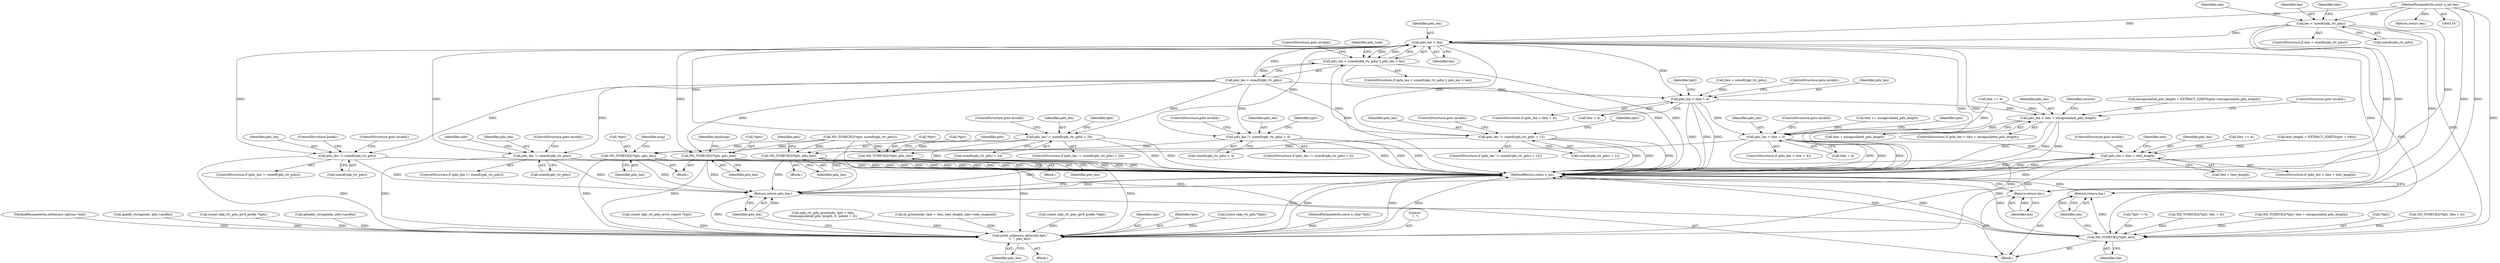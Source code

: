 digraph "0_tcpdump_83c64fce3a5226b080e535f5131a8a318f30e79b@API" {
"1000149" [label="(Call,len < sizeof(rpki_rtr_pdu))"];
"1000119" [label="(MethodParameterIn,const u_int len)"];
"1000211" [label="(Call,pdu_len > len)"];
"1000206" [label="(Call,pdu_len < sizeof(rpki_rtr_pdu) || pdu_len > len)"];
"1000222" [label="(Call,pdu_len != sizeof(rpki_rtr_pdu) + 4)"];
"1000229" [label="(Call,ND_TCHECK2(*tptr, pdu_len))"];
"1000583" [label="(Call,print_unknown_data(ndo,tptr,\"\n\t  \", pdu_len))"];
"1000588" [label="(Return,return pdu_len;)"];
"1000263" [label="(Call,pdu_len != sizeof(rpki_rtr_pdu))"];
"1000271" [label="(Call,pdu_len != sizeof(rpki_rtr_pdu))"];
"1000297" [label="(Call,pdu_len != sizeof(rpki_rtr_pdu) + 12)"];
"1000304" [label="(Call,ND_TCHECK2(*tptr, pdu_len))"];
"1000350" [label="(Call,pdu_len != sizeof(rpki_rtr_pdu) + 24)"];
"1000357" [label="(Call,ND_TCHECK2(*tptr, pdu_len))"];
"1000411" [label="(Call,pdu_len < tlen + 4)"];
"1000469" [label="(Call,pdu_len < tlen + encapsulated_pdu_length)"];
"1000510" [label="(Call,pdu_len < tlen + 4)"];
"1000535" [label="(Call,pdu_len < tlen + text_length)"];
"1000563" [label="(Call,ND_TCHECK2(*tptr, pdu_len))"];
"1000597" [label="(Call,ND_TCHECK2(*tptr, len))"];
"1000601" [label="(Return,return len;)"];
"1000610" [label="(Return,return len;)"];
"1000205" [label="(ControlStructure,if (pdu_len < sizeof(rpki_rtr_pdu) || pdu_len > len))"];
"1000600" [label="(Identifier,len)"];
"1000148" [label="(ControlStructure,if (len < sizeof(rpki_rtr_pdu)))"];
"1000217" [label="(Block,)"];
"1000351" [label="(Identifier,pdu_len)"];
"1000294" [label="(Block,)"];
"1000413" [label="(Call,tlen + 4)"];
"1000307" [label="(Identifier,pdu_len)"];
"1000543" [label="(Identifier,ndo)"];
"1000509" [label="(ControlStructure,if (pdu_len < tlen + 4))"];
"1000584" [label="(Identifier,ndo)"];
"1000357" [label="(Call,ND_TCHECK2(*tptr, pdu_len))"];
"1000377" [label="(Call,ip6addr_string(ndo, pdu->prefix))"];
"1000161" [label="(Call,ND_TCHECK2(*tptr, sizeof(rpki_rtr_pdu)))"];
"1000536" [label="(Identifier,pdu_len)"];
"1000535" [label="(Call,pdu_len < tlen + text_length)"];
"1000602" [label="(Identifier,len)"];
"1000410" [label="(ControlStructure,if (pdu_len < tlen + 4))"];
"1000131" [label="(Call,*tptr != 0)"];
"1000305" [label="(Call,*tptr)"];
"1000272" [label="(Identifier,pdu_len)"];
"1000425" [label="(Call,(const rpki_rtr_pdu_error_report *)tptr)"];
"1000568" [label="(Identifier,hexdump)"];
"1000363" [label="(Call,(const rpki_rtr_pdu_ipv6_prefix *)tptr)"];
"1000207" [label="(Call,pdu_len < sizeof(rpki_rtr_pdu))"];
"1000273" [label="(Call,sizeof(rpki_rtr_pdu))"];
"1000350" [label="(Call,pdu_len != sizeof(rpki_rtr_pdu) + 24)"];
"1000512" [label="(Call,tlen + 4)"];
"1000589" [label="(Identifier,pdu_len)"];
"1000496" [label="(Call,rpki_rtr_pdu_print(ndo, tptr + tlen,\n\t\t\tencapsulated_pdu_length, 0, indent + 2))"];
"1000296" [label="(ControlStructure,if (pdu_len != sizeof(rpki_rtr_pdu) + 12))"];
"1000211" [label="(Call,pdu_len > len)"];
"1000551" [label="(Call,fn_printn(ndo, tptr + tlen, text_length, ndo->ndo_snapend))"];
"1000612" [label="(MethodReturn,static u_int)"];
"1000477" [label="(Identifier,recurse)"];
"1000510" [label="(Call,pdu_len < tlen + 4)"];
"1000299" [label="(Call,sizeof(rpki_rtr_pdu) + 12)"];
"1000267" [label="(ControlStructure,goto invalid;)"];
"1000358" [label="(Call,*tptr)"];
"1000566" [label="(Identifier,pdu_len)"];
"1000150" [label="(Identifier,len)"];
"1000352" [label="(Call,sizeof(rpki_rtr_pdu) + 24)"];
"1000232" [label="(Identifier,pdu_len)"];
"1000222" [label="(Call,pdu_len != sizeof(rpki_rtr_pdu) + 4)"];
"1000221" [label="(ControlStructure,if (pdu_len != sizeof(rpki_rtr_pdu) + 4))"];
"1000597" [label="(Call,ND_TCHECK2(*tptr, len))"];
"1000146" [label="(Return,return len;)"];
"1000359" [label="(Identifier,tptr)"];
"1000585" [label="(Identifier,tptr)"];
"1000474" [label="(ControlStructure,goto invalid;)"];
"1000601" [label="(Return,return len;)"];
"1000417" [label="(Call,ND_TCHECK2(*tptr, tlen + 4))"];
"1000168" [label="(Call,(const rpki_rtr_pdu *)tptr)"];
"1000268" [label="(ControlStructure,break;)"];
"1000479" [label="(Call,ND_TCHECK2(*tptr, tlen + encapsulated_pdu_length))"];
"1000306" [label="(Identifier,tptr)"];
"1000234" [label="(Identifier,msg)"];
"1000416" [label="(ControlStructure,goto invalid;)"];
"1000119" [label="(MethodParameterIn,const u_int len)"];
"1000362" [label="(Identifier,pdu)"];
"1000610" [label="(Return,return len;)"];
"1000122" [label="(Block,)"];
"1000515" [label="(ControlStructure,goto invalid;)"];
"1000506" [label="(Call,tlen += encapsulated_pdu_length)"];
"1000298" [label="(Identifier,pdu_len)"];
"1000518" [label="(Identifier,tptr)"];
"1000206" [label="(Call,pdu_len < sizeof(rpki_rtr_pdu) || pdu_len > len)"];
"1000583" [label="(Call,print_unknown_data(ndo,tptr,\"\n\t  \", pdu_len))"];
"1000471" [label="(Call,tlen + encapsulated_pdu_length)"];
"1000265" [label="(Call,sizeof(rpki_rtr_pdu))"];
"1000411" [label="(Call,pdu_len < tlen + 4)"];
"1000563" [label="(Call,ND_TCHECK2(*tptr, pdu_len))"];
"1000262" [label="(ControlStructure,if (pdu_len != sizeof(rpki_rtr_pdu)))"];
"1000470" [label="(Identifier,pdu_len)"];
"1000356" [label="(ControlStructure,goto invalid;)"];
"1000118" [label="(MethodParameterIn,const u_char *tptr)"];
"1000412" [label="(Identifier,pdu_len)"];
"1000231" [label="(Identifier,tptr)"];
"1000564" [label="(Call,*tptr)"];
"1000586" [label="(Literal,\"\n\t  \")"];
"1000230" [label="(Call,*tptr)"];
"1000347" [label="(Block,)"];
"1000349" [label="(ControlStructure,if (pdu_len != sizeof(rpki_rtr_pdu) + 24))"];
"1000468" [label="(ControlStructure,if (pdu_len < tlen + encapsulated_pdu_length))"];
"1000469" [label="(Call,pdu_len < tlen + encapsulated_pdu_length)"];
"1000297" [label="(Call,pdu_len != sizeof(rpki_rtr_pdu) + 12)"];
"1000214" [label="(ControlStructure,goto invalid;)"];
"1000434" [label="(Call,tlen += 4)"];
"1000598" [label="(Call,*tptr)"];
"1000228" [label="(ControlStructure,goto invalid;)"];
"1000587" [label="(Identifier,pdu_len)"];
"1000309" [label="(Identifier,pdu)"];
"1000528" [label="(Call,tlen += 4)"];
"1000516" [label="(Call,ND_TCHECK2(*tptr, tlen + 4))"];
"1000117" [label="(MethodParameterIn,netdissect_options *ndo)"];
"1000163" [label="(Identifier,tptr)"];
"1000149" [label="(Call,len < sizeof(rpki_rtr_pdu))"];
"1000229" [label="(Call,ND_TCHECK2(*tptr, pdu_len))"];
"1000275" [label="(ControlStructure,goto invalid;)"];
"1000278" [label="(Identifier,ndo)"];
"1000216" [label="(Identifier,pdu_type)"];
"1000271" [label="(Call,pdu_len != sizeof(rpki_rtr_pdu))"];
"1000224" [label="(Call,sizeof(rpki_rtr_pdu) + 4)"];
"1000588" [label="(Return,return pdu_len;)"];
"1000360" [label="(Identifier,pdu_len)"];
"1000522" [label="(Call,text_length = EXTRACT_32BITS(tptr + tlen))"];
"1000270" [label="(ControlStructure,if (pdu_len != sizeof(rpki_rtr_pdu)))"];
"1000419" [label="(Identifier,tptr)"];
"1000406" [label="(Call,tlen = sizeof(rpki_rtr_pdu))"];
"1000537" [label="(Call,tlen + text_length)"];
"1000213" [label="(Identifier,len)"];
"1000324" [label="(Call,ipaddr_string(ndo, pdu->prefix))"];
"1000151" [label="(Call,sizeof(rpki_rtr_pdu))"];
"1000534" [label="(ControlStructure,if (pdu_len < tlen + text_length))"];
"1000264" [label="(Identifier,pdu_len)"];
"1000428" [label="(Call,encapsulated_pdu_length = EXTRACT_32BITS(pdu->encapsulated_pdu_length))"];
"1000212" [label="(Identifier,pdu_len)"];
"1000540" [label="(ControlStructure,goto invalid;)"];
"1000310" [label="(Call,(const rpki_rtr_pdu_ipv4_prefix *)tptr)"];
"1000156" [label="(Identifier,ndo)"];
"1000303" [label="(ControlStructure,goto invalid;)"];
"1000304" [label="(Call,ND_TCHECK2(*tptr, pdu_len))"];
"1000263" [label="(Call,pdu_len != sizeof(rpki_rtr_pdu))"];
"1000223" [label="(Identifier,pdu_len)"];
"1000511" [label="(Identifier,pdu_len)"];
"1000611" [label="(Identifier,len)"];
"1000582" [label="(Block,)"];
"1000149" -> "1000148"  [label="AST: "];
"1000149" -> "1000151"  [label="CFG: "];
"1000150" -> "1000149"  [label="AST: "];
"1000151" -> "1000149"  [label="AST: "];
"1000156" -> "1000149"  [label="CFG: "];
"1000163" -> "1000149"  [label="CFG: "];
"1000149" -> "1000612"  [label="DDG: "];
"1000149" -> "1000612"  [label="DDG: "];
"1000119" -> "1000149"  [label="DDG: "];
"1000149" -> "1000211"  [label="DDG: "];
"1000149" -> "1000597"  [label="DDG: "];
"1000149" -> "1000610"  [label="DDG: "];
"1000119" -> "1000116"  [label="AST: "];
"1000119" -> "1000612"  [label="DDG: "];
"1000119" -> "1000146"  [label="DDG: "];
"1000119" -> "1000211"  [label="DDG: "];
"1000119" -> "1000597"  [label="DDG: "];
"1000119" -> "1000601"  [label="DDG: "];
"1000119" -> "1000610"  [label="DDG: "];
"1000211" -> "1000206"  [label="AST: "];
"1000211" -> "1000213"  [label="CFG: "];
"1000212" -> "1000211"  [label="AST: "];
"1000213" -> "1000211"  [label="AST: "];
"1000206" -> "1000211"  [label="CFG: "];
"1000211" -> "1000612"  [label="DDG: "];
"1000211" -> "1000612"  [label="DDG: "];
"1000211" -> "1000206"  [label="DDG: "];
"1000211" -> "1000206"  [label="DDG: "];
"1000207" -> "1000211"  [label="DDG: "];
"1000211" -> "1000222"  [label="DDG: "];
"1000211" -> "1000263"  [label="DDG: "];
"1000211" -> "1000271"  [label="DDG: "];
"1000211" -> "1000297"  [label="DDG: "];
"1000211" -> "1000350"  [label="DDG: "];
"1000211" -> "1000411"  [label="DDG: "];
"1000211" -> "1000563"  [label="DDG: "];
"1000211" -> "1000597"  [label="DDG: "];
"1000211" -> "1000610"  [label="DDG: "];
"1000206" -> "1000205"  [label="AST: "];
"1000206" -> "1000207"  [label="CFG: "];
"1000207" -> "1000206"  [label="AST: "];
"1000214" -> "1000206"  [label="CFG: "];
"1000216" -> "1000206"  [label="CFG: "];
"1000206" -> "1000612"  [label="DDG: "];
"1000206" -> "1000612"  [label="DDG: "];
"1000206" -> "1000612"  [label="DDG: "];
"1000207" -> "1000206"  [label="DDG: "];
"1000222" -> "1000221"  [label="AST: "];
"1000222" -> "1000224"  [label="CFG: "];
"1000223" -> "1000222"  [label="AST: "];
"1000224" -> "1000222"  [label="AST: "];
"1000228" -> "1000222"  [label="CFG: "];
"1000231" -> "1000222"  [label="CFG: "];
"1000222" -> "1000612"  [label="DDG: "];
"1000222" -> "1000612"  [label="DDG: "];
"1000222" -> "1000612"  [label="DDG: "];
"1000207" -> "1000222"  [label="DDG: "];
"1000222" -> "1000229"  [label="DDG: "];
"1000229" -> "1000217"  [label="AST: "];
"1000229" -> "1000232"  [label="CFG: "];
"1000230" -> "1000229"  [label="AST: "];
"1000232" -> "1000229"  [label="AST: "];
"1000234" -> "1000229"  [label="CFG: "];
"1000229" -> "1000612"  [label="DDG: "];
"1000229" -> "1000612"  [label="DDG: "];
"1000229" -> "1000612"  [label="DDG: "];
"1000161" -> "1000229"  [label="DDG: "];
"1000229" -> "1000583"  [label="DDG: "];
"1000229" -> "1000588"  [label="DDG: "];
"1000583" -> "1000582"  [label="AST: "];
"1000583" -> "1000587"  [label="CFG: "];
"1000584" -> "1000583"  [label="AST: "];
"1000585" -> "1000583"  [label="AST: "];
"1000586" -> "1000583"  [label="AST: "];
"1000587" -> "1000583"  [label="AST: "];
"1000589" -> "1000583"  [label="CFG: "];
"1000583" -> "1000612"  [label="DDG: "];
"1000583" -> "1000612"  [label="DDG: "];
"1000583" -> "1000612"  [label="DDG: "];
"1000583" -> "1000612"  [label="DDG: "];
"1000496" -> "1000583"  [label="DDG: "];
"1000377" -> "1000583"  [label="DDG: "];
"1000324" -> "1000583"  [label="DDG: "];
"1000551" -> "1000583"  [label="DDG: "];
"1000117" -> "1000583"  [label="DDG: "];
"1000363" -> "1000583"  [label="DDG: "];
"1000310" -> "1000583"  [label="DDG: "];
"1000168" -> "1000583"  [label="DDG: "];
"1000118" -> "1000583"  [label="DDG: "];
"1000425" -> "1000583"  [label="DDG: "];
"1000563" -> "1000583"  [label="DDG: "];
"1000535" -> "1000583"  [label="DDG: "];
"1000263" -> "1000583"  [label="DDG: "];
"1000271" -> "1000583"  [label="DDG: "];
"1000304" -> "1000583"  [label="DDG: "];
"1000510" -> "1000583"  [label="DDG: "];
"1000357" -> "1000583"  [label="DDG: "];
"1000583" -> "1000588"  [label="DDG: "];
"1000588" -> "1000122"  [label="AST: "];
"1000588" -> "1000589"  [label="CFG: "];
"1000589" -> "1000588"  [label="AST: "];
"1000612" -> "1000588"  [label="CFG: "];
"1000588" -> "1000612"  [label="DDG: "];
"1000589" -> "1000588"  [label="DDG: "];
"1000563" -> "1000588"  [label="DDG: "];
"1000535" -> "1000588"  [label="DDG: "];
"1000271" -> "1000588"  [label="DDG: "];
"1000304" -> "1000588"  [label="DDG: "];
"1000510" -> "1000588"  [label="DDG: "];
"1000263" -> "1000588"  [label="DDG: "];
"1000357" -> "1000588"  [label="DDG: "];
"1000263" -> "1000262"  [label="AST: "];
"1000263" -> "1000265"  [label="CFG: "];
"1000264" -> "1000263"  [label="AST: "];
"1000265" -> "1000263"  [label="AST: "];
"1000267" -> "1000263"  [label="CFG: "];
"1000268" -> "1000263"  [label="CFG: "];
"1000263" -> "1000612"  [label="DDG: "];
"1000263" -> "1000612"  [label="DDG: "];
"1000207" -> "1000263"  [label="DDG: "];
"1000271" -> "1000270"  [label="AST: "];
"1000271" -> "1000273"  [label="CFG: "];
"1000272" -> "1000271"  [label="AST: "];
"1000273" -> "1000271"  [label="AST: "];
"1000275" -> "1000271"  [label="CFG: "];
"1000278" -> "1000271"  [label="CFG: "];
"1000271" -> "1000612"  [label="DDG: "];
"1000271" -> "1000612"  [label="DDG: "];
"1000207" -> "1000271"  [label="DDG: "];
"1000297" -> "1000296"  [label="AST: "];
"1000297" -> "1000299"  [label="CFG: "];
"1000298" -> "1000297"  [label="AST: "];
"1000299" -> "1000297"  [label="AST: "];
"1000303" -> "1000297"  [label="CFG: "];
"1000306" -> "1000297"  [label="CFG: "];
"1000297" -> "1000612"  [label="DDG: "];
"1000297" -> "1000612"  [label="DDG: "];
"1000297" -> "1000612"  [label="DDG: "];
"1000207" -> "1000297"  [label="DDG: "];
"1000297" -> "1000304"  [label="DDG: "];
"1000304" -> "1000294"  [label="AST: "];
"1000304" -> "1000307"  [label="CFG: "];
"1000305" -> "1000304"  [label="AST: "];
"1000307" -> "1000304"  [label="AST: "];
"1000309" -> "1000304"  [label="CFG: "];
"1000304" -> "1000612"  [label="DDG: "];
"1000304" -> "1000612"  [label="DDG: "];
"1000304" -> "1000612"  [label="DDG: "];
"1000161" -> "1000304"  [label="DDG: "];
"1000350" -> "1000349"  [label="AST: "];
"1000350" -> "1000352"  [label="CFG: "];
"1000351" -> "1000350"  [label="AST: "];
"1000352" -> "1000350"  [label="AST: "];
"1000356" -> "1000350"  [label="CFG: "];
"1000359" -> "1000350"  [label="CFG: "];
"1000350" -> "1000612"  [label="DDG: "];
"1000350" -> "1000612"  [label="DDG: "];
"1000350" -> "1000612"  [label="DDG: "];
"1000207" -> "1000350"  [label="DDG: "];
"1000350" -> "1000357"  [label="DDG: "];
"1000357" -> "1000347"  [label="AST: "];
"1000357" -> "1000360"  [label="CFG: "];
"1000358" -> "1000357"  [label="AST: "];
"1000360" -> "1000357"  [label="AST: "];
"1000362" -> "1000357"  [label="CFG: "];
"1000357" -> "1000612"  [label="DDG: "];
"1000357" -> "1000612"  [label="DDG: "];
"1000357" -> "1000612"  [label="DDG: "];
"1000161" -> "1000357"  [label="DDG: "];
"1000411" -> "1000410"  [label="AST: "];
"1000411" -> "1000413"  [label="CFG: "];
"1000412" -> "1000411"  [label="AST: "];
"1000413" -> "1000411"  [label="AST: "];
"1000416" -> "1000411"  [label="CFG: "];
"1000419" -> "1000411"  [label="CFG: "];
"1000411" -> "1000612"  [label="DDG: "];
"1000411" -> "1000612"  [label="DDG: "];
"1000411" -> "1000612"  [label="DDG: "];
"1000207" -> "1000411"  [label="DDG: "];
"1000406" -> "1000411"  [label="DDG: "];
"1000411" -> "1000469"  [label="DDG: "];
"1000411" -> "1000510"  [label="DDG: "];
"1000469" -> "1000468"  [label="AST: "];
"1000469" -> "1000471"  [label="CFG: "];
"1000470" -> "1000469"  [label="AST: "];
"1000471" -> "1000469"  [label="AST: "];
"1000474" -> "1000469"  [label="CFG: "];
"1000477" -> "1000469"  [label="CFG: "];
"1000469" -> "1000612"  [label="DDG: "];
"1000469" -> "1000612"  [label="DDG: "];
"1000469" -> "1000612"  [label="DDG: "];
"1000434" -> "1000469"  [label="DDG: "];
"1000428" -> "1000469"  [label="DDG: "];
"1000469" -> "1000510"  [label="DDG: "];
"1000510" -> "1000509"  [label="AST: "];
"1000510" -> "1000512"  [label="CFG: "];
"1000511" -> "1000510"  [label="AST: "];
"1000512" -> "1000510"  [label="AST: "];
"1000515" -> "1000510"  [label="CFG: "];
"1000518" -> "1000510"  [label="CFG: "];
"1000510" -> "1000612"  [label="DDG: "];
"1000510" -> "1000612"  [label="DDG: "];
"1000510" -> "1000612"  [label="DDG: "];
"1000506" -> "1000510"  [label="DDG: "];
"1000434" -> "1000510"  [label="DDG: "];
"1000510" -> "1000535"  [label="DDG: "];
"1000535" -> "1000534"  [label="AST: "];
"1000535" -> "1000537"  [label="CFG: "];
"1000536" -> "1000535"  [label="AST: "];
"1000537" -> "1000535"  [label="AST: "];
"1000540" -> "1000535"  [label="CFG: "];
"1000543" -> "1000535"  [label="CFG: "];
"1000535" -> "1000612"  [label="DDG: "];
"1000535" -> "1000612"  [label="DDG: "];
"1000535" -> "1000612"  [label="DDG: "];
"1000528" -> "1000535"  [label="DDG: "];
"1000522" -> "1000535"  [label="DDG: "];
"1000563" -> "1000217"  [label="AST: "];
"1000563" -> "1000566"  [label="CFG: "];
"1000564" -> "1000563"  [label="AST: "];
"1000566" -> "1000563"  [label="AST: "];
"1000568" -> "1000563"  [label="CFG: "];
"1000563" -> "1000612"  [label="DDG: "];
"1000563" -> "1000612"  [label="DDG: "];
"1000563" -> "1000612"  [label="DDG: "];
"1000161" -> "1000563"  [label="DDG: "];
"1000207" -> "1000563"  [label="DDG: "];
"1000597" -> "1000122"  [label="AST: "];
"1000597" -> "1000600"  [label="CFG: "];
"1000598" -> "1000597"  [label="AST: "];
"1000600" -> "1000597"  [label="AST: "];
"1000602" -> "1000597"  [label="CFG: "];
"1000597" -> "1000612"  [label="DDG: "];
"1000597" -> "1000612"  [label="DDG: "];
"1000597" -> "1000612"  [label="DDG: "];
"1000131" -> "1000597"  [label="DDG: "];
"1000479" -> "1000597"  [label="DDG: "];
"1000417" -> "1000597"  [label="DDG: "];
"1000516" -> "1000597"  [label="DDG: "];
"1000161" -> "1000597"  [label="DDG: "];
"1000597" -> "1000601"  [label="DDG: "];
"1000601" -> "1000122"  [label="AST: "];
"1000601" -> "1000602"  [label="CFG: "];
"1000602" -> "1000601"  [label="AST: "];
"1000612" -> "1000601"  [label="CFG: "];
"1000601" -> "1000612"  [label="DDG: "];
"1000602" -> "1000601"  [label="DDG: "];
"1000610" -> "1000122"  [label="AST: "];
"1000610" -> "1000611"  [label="CFG: "];
"1000611" -> "1000610"  [label="AST: "];
"1000612" -> "1000610"  [label="CFG: "];
"1000610" -> "1000612"  [label="DDG: "];
"1000611" -> "1000610"  [label="DDG: "];
}

